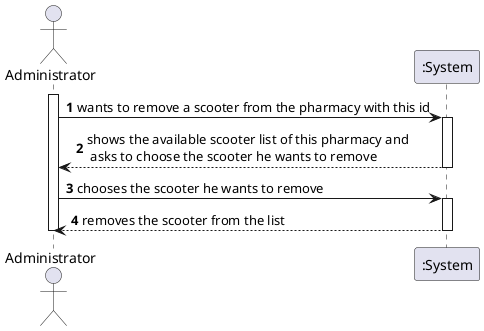 @startuml
autonumber
actor "Administrator" as UNR

activate UNR
UNR -> ":System" : wants to remove a scooter from the pharmacy with this id
activate ":System"
":System" --> UNR : shows the available scooter list of this pharmacy and\n asks to choose the scooter he wants to remove
deactivate ":System"

UNR -> ":System" : chooses the scooter he wants to remove
activate ":System"
":System" --> UNR : removes the scooter from the list
deactivate ":System"

deactivate UNR
@enduml
